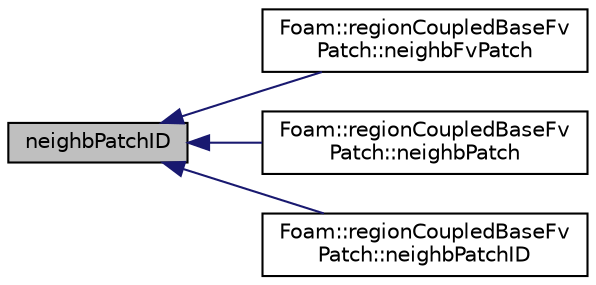 digraph "neighbPatchID"
{
  bgcolor="transparent";
  edge [fontname="Helvetica",fontsize="10",labelfontname="Helvetica",labelfontsize="10"];
  node [fontname="Helvetica",fontsize="10",shape=record];
  rankdir="LR";
  Node1 [label="neighbPatchID",height=0.2,width=0.4,color="black", fillcolor="grey75", style="filled", fontcolor="black"];
  Node1 -> Node2 [dir="back",color="midnightblue",fontsize="10",style="solid",fontname="Helvetica"];
  Node2 [label="Foam::regionCoupledBaseFv\lPatch::neighbFvPatch",height=0.2,width=0.4,color="black",URL="$a02118.html#add80b5302d85bab502d5aa8b78fc1723",tooltip="Return neighbor fvPatch. "];
  Node1 -> Node3 [dir="back",color="midnightblue",fontsize="10",style="solid",fontname="Helvetica"];
  Node3 [label="Foam::regionCoupledBaseFv\lPatch::neighbPatch",height=0.2,width=0.4,color="black",URL="$a02118.html#a63d83cf86f6b4fefa5fe1dd27f91a412",tooltip="Return regionCoupledBase neighb Patch. "];
  Node1 -> Node4 [dir="back",color="midnightblue",fontsize="10",style="solid",fontname="Helvetica"];
  Node4 [label="Foam::regionCoupledBaseFv\lPatch::neighbPatchID",height=0.2,width=0.4,color="black",URL="$a02118.html#add298f1b9f4b1713dd56335bbbae8670",tooltip="Return neighbour. "];
}
